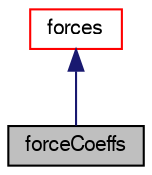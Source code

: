 digraph "forceCoeffs"
{
  bgcolor="transparent";
  edge [fontname="FreeSans",fontsize="10",labelfontname="FreeSans",labelfontsize="10"];
  node [fontname="FreeSans",fontsize="10",shape=record];
  Node3 [label="forceCoeffs",height=0.2,width=0.4,color="black", fillcolor="grey75", style="filled", fontcolor="black"];
  Node4 -> Node3 [dir="back",color="midnightblue",fontsize="10",style="solid",fontname="FreeSans"];
  Node4 [label="forces",height=0.2,width=0.4,color="red",URL="$a28830.html",tooltip="This function object calculates the forces and moments by integrating the pressure and skin-friction ..."];
}
